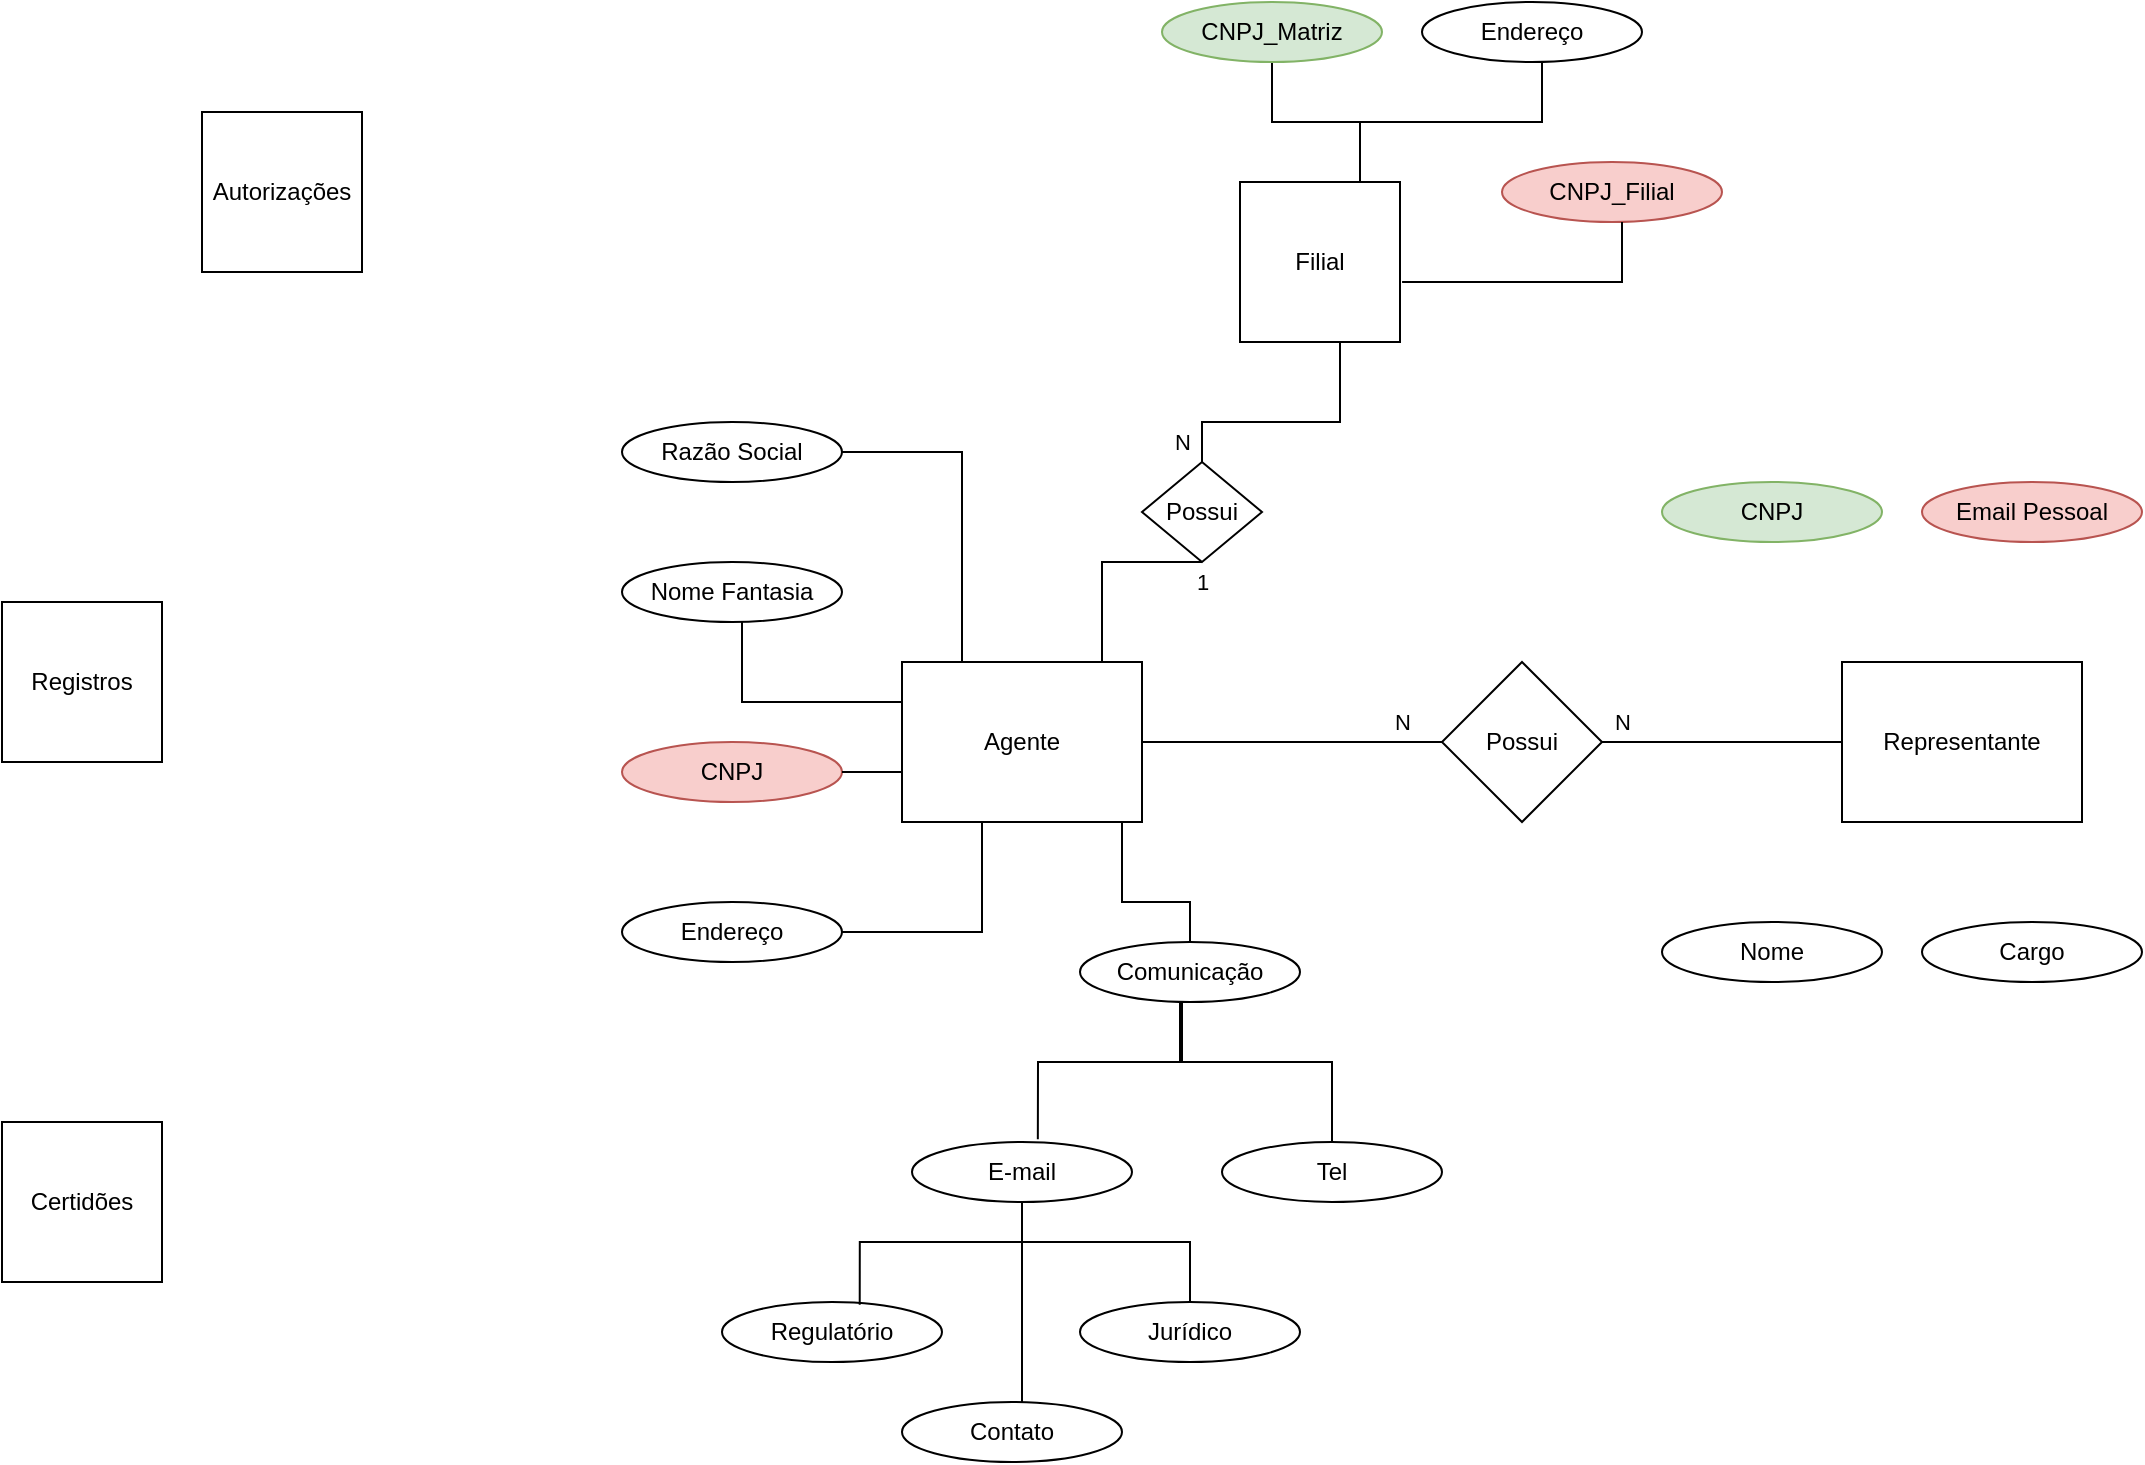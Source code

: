 <mxfile version="17.4.0" type="github">
  <diagram id="ur7IZuqoX-rUSIcCa9Om" name="Page-1">
    <mxGraphModel dx="1249" dy="669" grid="1" gridSize="10" guides="1" tooltips="1" connect="1" arrows="1" fold="1" page="1" pageScale="1" pageWidth="1169" pageHeight="1654" math="0" shadow="0">
      <root>
        <mxCell id="0" />
        <mxCell id="1" parent="0" />
        <mxCell id="Z3cwQYfRRRKrk1W1NHEt-7" value="Agente" style="rounded=0;whiteSpace=wrap;html=1;" vertex="1" parent="1">
          <mxGeometry x="540" y="610" width="120" height="80" as="geometry" />
        </mxCell>
        <mxCell id="Z3cwQYfRRRKrk1W1NHEt-12" value="Representante" style="rounded=0;whiteSpace=wrap;html=1;" vertex="1" parent="1">
          <mxGeometry x="1010" y="610" width="120" height="80" as="geometry" />
        </mxCell>
        <mxCell id="Z3cwQYfRRRKrk1W1NHEt-15" value="Comunicação" style="ellipse;whiteSpace=wrap;html=1;" vertex="1" parent="1">
          <mxGeometry x="629" y="750" width="110" height="30" as="geometry" />
        </mxCell>
        <mxCell id="Z3cwQYfRRRKrk1W1NHEt-16" value="Endereço" style="ellipse;whiteSpace=wrap;html=1;" vertex="1" parent="1">
          <mxGeometry x="400" y="730" width="110" height="30" as="geometry" />
        </mxCell>
        <mxCell id="Z3cwQYfRRRKrk1W1NHEt-17" value="CNPJ" style="ellipse;whiteSpace=wrap;html=1;fillColor=#f8cecc;strokeColor=#b85450;" vertex="1" parent="1">
          <mxGeometry x="400" y="650" width="110" height="30" as="geometry" />
        </mxCell>
        <mxCell id="Z3cwQYfRRRKrk1W1NHEt-40" value="" style="rounded=0;orthogonalLoop=1;jettySize=auto;html=1;endArrow=none;endFill=0;exitX=0.75;exitY=0;exitDx=0;exitDy=0;" edge="1" parent="1" source="Z3cwQYfRRRKrk1W1NHEt-62" target="Z3cwQYfRRRKrk1W1NHEt-38">
          <mxGeometry relative="1" as="geometry">
            <mxPoint x="765" y="360" as="sourcePoint" />
            <Array as="points">
              <mxPoint x="769" y="340" />
              <mxPoint x="725" y="340" />
            </Array>
          </mxGeometry>
        </mxCell>
        <mxCell id="Z3cwQYfRRRKrk1W1NHEt-19" value="Razão Social" style="ellipse;whiteSpace=wrap;html=1;" vertex="1" parent="1">
          <mxGeometry x="400" y="490" width="110" height="30" as="geometry" />
        </mxCell>
        <mxCell id="Z3cwQYfRRRKrk1W1NHEt-20" value="Nome Fantasia" style="ellipse;whiteSpace=wrap;html=1;" vertex="1" parent="1">
          <mxGeometry x="400" y="560" width="110" height="30" as="geometry" />
        </mxCell>
        <mxCell id="Z3cwQYfRRRKrk1W1NHEt-25" value="" style="endArrow=none;html=1;rounded=0;entryX=1;entryY=0.5;entryDx=0;entryDy=0;exitX=0.25;exitY=0;exitDx=0;exitDy=0;" edge="1" parent="1" source="Z3cwQYfRRRKrk1W1NHEt-7" target="Z3cwQYfRRRKrk1W1NHEt-19">
          <mxGeometry width="50" height="50" relative="1" as="geometry">
            <mxPoint x="530" y="550" as="sourcePoint" />
            <mxPoint x="580" y="500" as="targetPoint" />
            <Array as="points">
              <mxPoint x="570" y="505" />
            </Array>
          </mxGeometry>
        </mxCell>
        <mxCell id="Z3cwQYfRRRKrk1W1NHEt-27" value="" style="endArrow=none;html=1;rounded=0;exitX=0;exitY=0.25;exitDx=0;exitDy=0;" edge="1" parent="1" source="Z3cwQYfRRRKrk1W1NHEt-7">
          <mxGeometry width="50" height="50" relative="1" as="geometry">
            <mxPoint x="410" y="640" as="sourcePoint" />
            <mxPoint x="460" y="590" as="targetPoint" />
            <Array as="points">
              <mxPoint x="460" y="630" />
            </Array>
          </mxGeometry>
        </mxCell>
        <mxCell id="Z3cwQYfRRRKrk1W1NHEt-28" value="" style="endArrow=none;html=1;rounded=0;exitX=1;exitY=0.5;exitDx=0;exitDy=0;" edge="1" parent="1" source="Z3cwQYfRRRKrk1W1NHEt-17">
          <mxGeometry width="50" height="50" relative="1" as="geometry">
            <mxPoint x="490" y="700" as="sourcePoint" />
            <mxPoint x="540" y="665" as="targetPoint" />
            <Array as="points">
              <mxPoint x="540" y="665" />
            </Array>
          </mxGeometry>
        </mxCell>
        <mxCell id="Z3cwQYfRRRKrk1W1NHEt-30" value="" style="endArrow=none;html=1;rounded=0;exitX=1;exitY=0.5;exitDx=0;exitDy=0;" edge="1" parent="1" source="Z3cwQYfRRRKrk1W1NHEt-16">
          <mxGeometry width="50" height="50" relative="1" as="geometry">
            <mxPoint x="530" y="740" as="sourcePoint" />
            <mxPoint x="580" y="690" as="targetPoint" />
            <Array as="points">
              <mxPoint x="580" y="745" />
            </Array>
          </mxGeometry>
        </mxCell>
        <mxCell id="Z3cwQYfRRRKrk1W1NHEt-31" value="E-mail" style="ellipse;whiteSpace=wrap;html=1;" vertex="1" parent="1">
          <mxGeometry x="545" y="850" width="110" height="30" as="geometry" />
        </mxCell>
        <mxCell id="Z3cwQYfRRRKrk1W1NHEt-32" value="Tel" style="ellipse;whiteSpace=wrap;html=1;" vertex="1" parent="1">
          <mxGeometry x="700" y="850" width="110" height="30" as="geometry" />
        </mxCell>
        <mxCell id="Z3cwQYfRRRKrk1W1NHEt-33" value="" style="endArrow=none;html=1;rounded=0;exitX=0.5;exitY=0;exitDx=0;exitDy=0;" edge="1" parent="1" source="Z3cwQYfRRRKrk1W1NHEt-15">
          <mxGeometry width="50" height="50" relative="1" as="geometry">
            <mxPoint x="600" y="740" as="sourcePoint" />
            <mxPoint x="650" y="690" as="targetPoint" />
            <Array as="points">
              <mxPoint x="684" y="730" />
              <mxPoint x="650" y="730" />
            </Array>
          </mxGeometry>
        </mxCell>
        <mxCell id="Z3cwQYfRRRKrk1W1NHEt-34" value="" style="endArrow=none;html=1;rounded=0;exitX=0.572;exitY=-0.045;exitDx=0;exitDy=0;exitPerimeter=0;" edge="1" parent="1" source="Z3cwQYfRRRKrk1W1NHEt-31">
          <mxGeometry width="50" height="50" relative="1" as="geometry">
            <mxPoint x="629" y="810" as="sourcePoint" />
            <mxPoint x="679" y="780" as="targetPoint" />
            <Array as="points">
              <mxPoint x="608" y="810" />
              <mxPoint x="679" y="810" />
            </Array>
          </mxGeometry>
        </mxCell>
        <mxCell id="Z3cwQYfRRRKrk1W1NHEt-35" value="" style="endArrow=none;html=1;rounded=0;exitX=0.5;exitY=0;exitDx=0;exitDy=0;" edge="1" parent="1" source="Z3cwQYfRRRKrk1W1NHEt-32">
          <mxGeometry width="50" height="50" relative="1" as="geometry">
            <mxPoint x="820" y="770" as="sourcePoint" />
            <mxPoint x="680" y="780" as="targetPoint" />
            <Array as="points">
              <mxPoint x="755" y="810" />
              <mxPoint x="680" y="810" />
            </Array>
          </mxGeometry>
        </mxCell>
        <mxCell id="Z3cwQYfRRRKrk1W1NHEt-38" value="CNPJ_Matriz" style="ellipse;whiteSpace=wrap;html=1;fillColor=#d5e8d4;strokeColor=#82b366;" vertex="1" parent="1">
          <mxGeometry x="670" y="280" width="110" height="30" as="geometry" />
        </mxCell>
        <mxCell id="Z3cwQYfRRRKrk1W1NHEt-41" value="Endereço" style="ellipse;whiteSpace=wrap;html=1;" vertex="1" parent="1">
          <mxGeometry x="800" y="280" width="110" height="30" as="geometry" />
        </mxCell>
        <mxCell id="Z3cwQYfRRRKrk1W1NHEt-43" value="" style="endArrow=none;html=1;rounded=0;" edge="1" parent="1">
          <mxGeometry width="50" height="50" relative="1" as="geometry">
            <mxPoint x="760" y="340" as="sourcePoint" />
            <mxPoint x="860" y="310" as="targetPoint" />
            <Array as="points">
              <mxPoint x="860" y="340" />
            </Array>
          </mxGeometry>
        </mxCell>
        <mxCell id="Z3cwQYfRRRKrk1W1NHEt-46" value="Possui" style="rhombus;whiteSpace=wrap;html=1;rounded=0;sketch=0;" vertex="1" parent="1">
          <mxGeometry x="810" y="610" width="80" height="80" as="geometry" />
        </mxCell>
        <mxCell id="Z3cwQYfRRRKrk1W1NHEt-47" value="N" style="endArrow=none;html=1;rounded=1;sketch=0;entryX=0;entryY=0.5;entryDx=0;entryDy=0;" edge="1" parent="1" target="Z3cwQYfRRRKrk1W1NHEt-46">
          <mxGeometry x="0.733" y="10" width="50" height="50" relative="1" as="geometry">
            <mxPoint x="660" y="650" as="sourcePoint" />
            <mxPoint x="710" y="600" as="targetPoint" />
            <mxPoint as="offset" />
          </mxGeometry>
        </mxCell>
        <mxCell id="Z3cwQYfRRRKrk1W1NHEt-48" value="N" style="endArrow=none;html=1;rounded=1;sketch=0;entryX=0;entryY=0.5;entryDx=0;entryDy=0;" edge="1" parent="1" target="Z3cwQYfRRRKrk1W1NHEt-12">
          <mxGeometry x="-0.833" y="10" width="50" height="50" relative="1" as="geometry">
            <mxPoint x="890" y="650" as="sourcePoint" />
            <mxPoint x="940" y="600" as="targetPoint" />
            <mxPoint as="offset" />
          </mxGeometry>
        </mxCell>
        <mxCell id="Z3cwQYfRRRKrk1W1NHEt-49" value="Regulatório" style="ellipse;whiteSpace=wrap;html=1;" vertex="1" parent="1">
          <mxGeometry x="450" y="930" width="110" height="30" as="geometry" />
        </mxCell>
        <mxCell id="Z3cwQYfRRRKrk1W1NHEt-50" value="Contato" style="ellipse;whiteSpace=wrap;html=1;" vertex="1" parent="1">
          <mxGeometry x="540" y="980" width="110" height="30" as="geometry" />
        </mxCell>
        <mxCell id="Z3cwQYfRRRKrk1W1NHEt-51" value="Jurídico" style="ellipse;whiteSpace=wrap;html=1;" vertex="1" parent="1">
          <mxGeometry x="629" y="930" width="110" height="30" as="geometry" />
        </mxCell>
        <mxCell id="Z3cwQYfRRRKrk1W1NHEt-52" value="" style="endArrow=none;html=1;rounded=0;sketch=0;exitX=0.626;exitY=0.046;exitDx=0;exitDy=0;exitPerimeter=0;edgeStyle=orthogonalEdgeStyle;" edge="1" parent="1" source="Z3cwQYfRRRKrk1W1NHEt-49">
          <mxGeometry width="50" height="50" relative="1" as="geometry">
            <mxPoint x="510" y="910" as="sourcePoint" />
            <mxPoint x="600" y="880" as="targetPoint" />
            <Array as="points">
              <mxPoint x="519" y="900" />
              <mxPoint x="600" y="900" />
            </Array>
          </mxGeometry>
        </mxCell>
        <mxCell id="Z3cwQYfRRRKrk1W1NHEt-53" value="" style="endArrow=none;html=1;rounded=0;sketch=0;" edge="1" parent="1">
          <mxGeometry width="50" height="50" relative="1" as="geometry">
            <mxPoint x="600" y="980" as="sourcePoint" />
            <mxPoint x="600" y="900" as="targetPoint" />
          </mxGeometry>
        </mxCell>
        <mxCell id="Z3cwQYfRRRKrk1W1NHEt-54" value="" style="endArrow=none;html=1;rounded=0;sketch=0;exitX=0.5;exitY=0;exitDx=0;exitDy=0;" edge="1" parent="1" source="Z3cwQYfRRRKrk1W1NHEt-51">
          <mxGeometry width="50" height="50" relative="1" as="geometry">
            <mxPoint x="550" y="950" as="sourcePoint" />
            <mxPoint x="600" y="900" as="targetPoint" />
            <Array as="points">
              <mxPoint x="684" y="900" />
            </Array>
          </mxGeometry>
        </mxCell>
        <mxCell id="Z3cwQYfRRRKrk1W1NHEt-55" value="CNPJ" style="ellipse;whiteSpace=wrap;html=1;fillColor=#d5e8d4;strokeColor=#82b366;" vertex="1" parent="1">
          <mxGeometry x="920" y="520" width="110" height="30" as="geometry" />
        </mxCell>
        <mxCell id="Z3cwQYfRRRKrk1W1NHEt-56" value="Nome" style="ellipse;whiteSpace=wrap;html=1;" vertex="1" parent="1">
          <mxGeometry x="920" y="740" width="110" height="30" as="geometry" />
        </mxCell>
        <mxCell id="Z3cwQYfRRRKrk1W1NHEt-57" value="Email Pessoal" style="ellipse;whiteSpace=wrap;html=1;fillColor=#f8cecc;strokeColor=#b85450;" vertex="1" parent="1">
          <mxGeometry x="1050" y="520" width="110" height="30" as="geometry" />
        </mxCell>
        <mxCell id="Z3cwQYfRRRKrk1W1NHEt-58" value="Cargo" style="ellipse;whiteSpace=wrap;html=1;" vertex="1" parent="1">
          <mxGeometry x="1050" y="740" width="110" height="30" as="geometry" />
        </mxCell>
        <mxCell id="Z3cwQYfRRRKrk1W1NHEt-59" value="Registros" style="whiteSpace=wrap;html=1;aspect=fixed;rounded=0;sketch=0;" vertex="1" parent="1">
          <mxGeometry x="90" y="580" width="80" height="80" as="geometry" />
        </mxCell>
        <mxCell id="Z3cwQYfRRRKrk1W1NHEt-60" value="Certidões" style="whiteSpace=wrap;html=1;aspect=fixed;rounded=0;sketch=0;" vertex="1" parent="1">
          <mxGeometry x="90" y="840" width="80" height="80" as="geometry" />
        </mxCell>
        <mxCell id="Z3cwQYfRRRKrk1W1NHEt-61" value="CNPJ_Filial" style="ellipse;whiteSpace=wrap;html=1;fillColor=#f8cecc;strokeColor=#b85450;" vertex="1" parent="1">
          <mxGeometry x="840" y="360" width="110" height="30" as="geometry" />
        </mxCell>
        <mxCell id="Z3cwQYfRRRKrk1W1NHEt-62" value="Filial" style="whiteSpace=wrap;html=1;aspect=fixed;rounded=0;sketch=0;" vertex="1" parent="1">
          <mxGeometry x="709" y="370" width="80" height="80" as="geometry" />
        </mxCell>
        <mxCell id="Z3cwQYfRRRKrk1W1NHEt-63" value="" style="endArrow=none;html=1;rounded=0;sketch=0;exitX=1.013;exitY=0.625;exitDx=0;exitDy=0;exitPerimeter=0;" edge="1" parent="1" source="Z3cwQYfRRRKrk1W1NHEt-62">
          <mxGeometry width="50" height="50" relative="1" as="geometry">
            <mxPoint x="850" y="440" as="sourcePoint" />
            <mxPoint x="900" y="390" as="targetPoint" />
            <Array as="points">
              <mxPoint x="900" y="420" />
            </Array>
          </mxGeometry>
        </mxCell>
        <mxCell id="Z3cwQYfRRRKrk1W1NHEt-64" value="Possui" style="rhombus;whiteSpace=wrap;html=1;rounded=0;sketch=0;" vertex="1" parent="1">
          <mxGeometry x="660" y="510" width="60" height="50" as="geometry" />
        </mxCell>
        <mxCell id="Z3cwQYfRRRKrk1W1NHEt-65" value="1" style="endArrow=none;html=1;rounded=0;sketch=0;" edge="1" parent="1">
          <mxGeometry x="1" y="-10" width="50" height="50" relative="1" as="geometry">
            <mxPoint x="640" y="610" as="sourcePoint" />
            <mxPoint x="690" y="560" as="targetPoint" />
            <Array as="points">
              <mxPoint x="640" y="560" />
            </Array>
            <mxPoint as="offset" />
          </mxGeometry>
        </mxCell>
        <mxCell id="Z3cwQYfRRRKrk1W1NHEt-66" value="N" style="endArrow=none;html=1;rounded=0;sketch=0;exitX=0.5;exitY=0;exitDx=0;exitDy=0;" edge="1" parent="1" source="Z3cwQYfRRRKrk1W1NHEt-64">
          <mxGeometry x="-0.845" y="10" width="50" height="50" relative="1" as="geometry">
            <mxPoint x="670" y="500" as="sourcePoint" />
            <mxPoint x="759" y="450" as="targetPoint" />
            <Array as="points">
              <mxPoint x="690" y="490" />
              <mxPoint x="759" y="490" />
            </Array>
            <mxPoint as="offset" />
          </mxGeometry>
        </mxCell>
        <mxCell id="Z3cwQYfRRRKrk1W1NHEt-67" value="Autorizações" style="whiteSpace=wrap;html=1;aspect=fixed;rounded=0;sketch=0;" vertex="1" parent="1">
          <mxGeometry x="190" y="335" width="80" height="80" as="geometry" />
        </mxCell>
      </root>
    </mxGraphModel>
  </diagram>
</mxfile>

